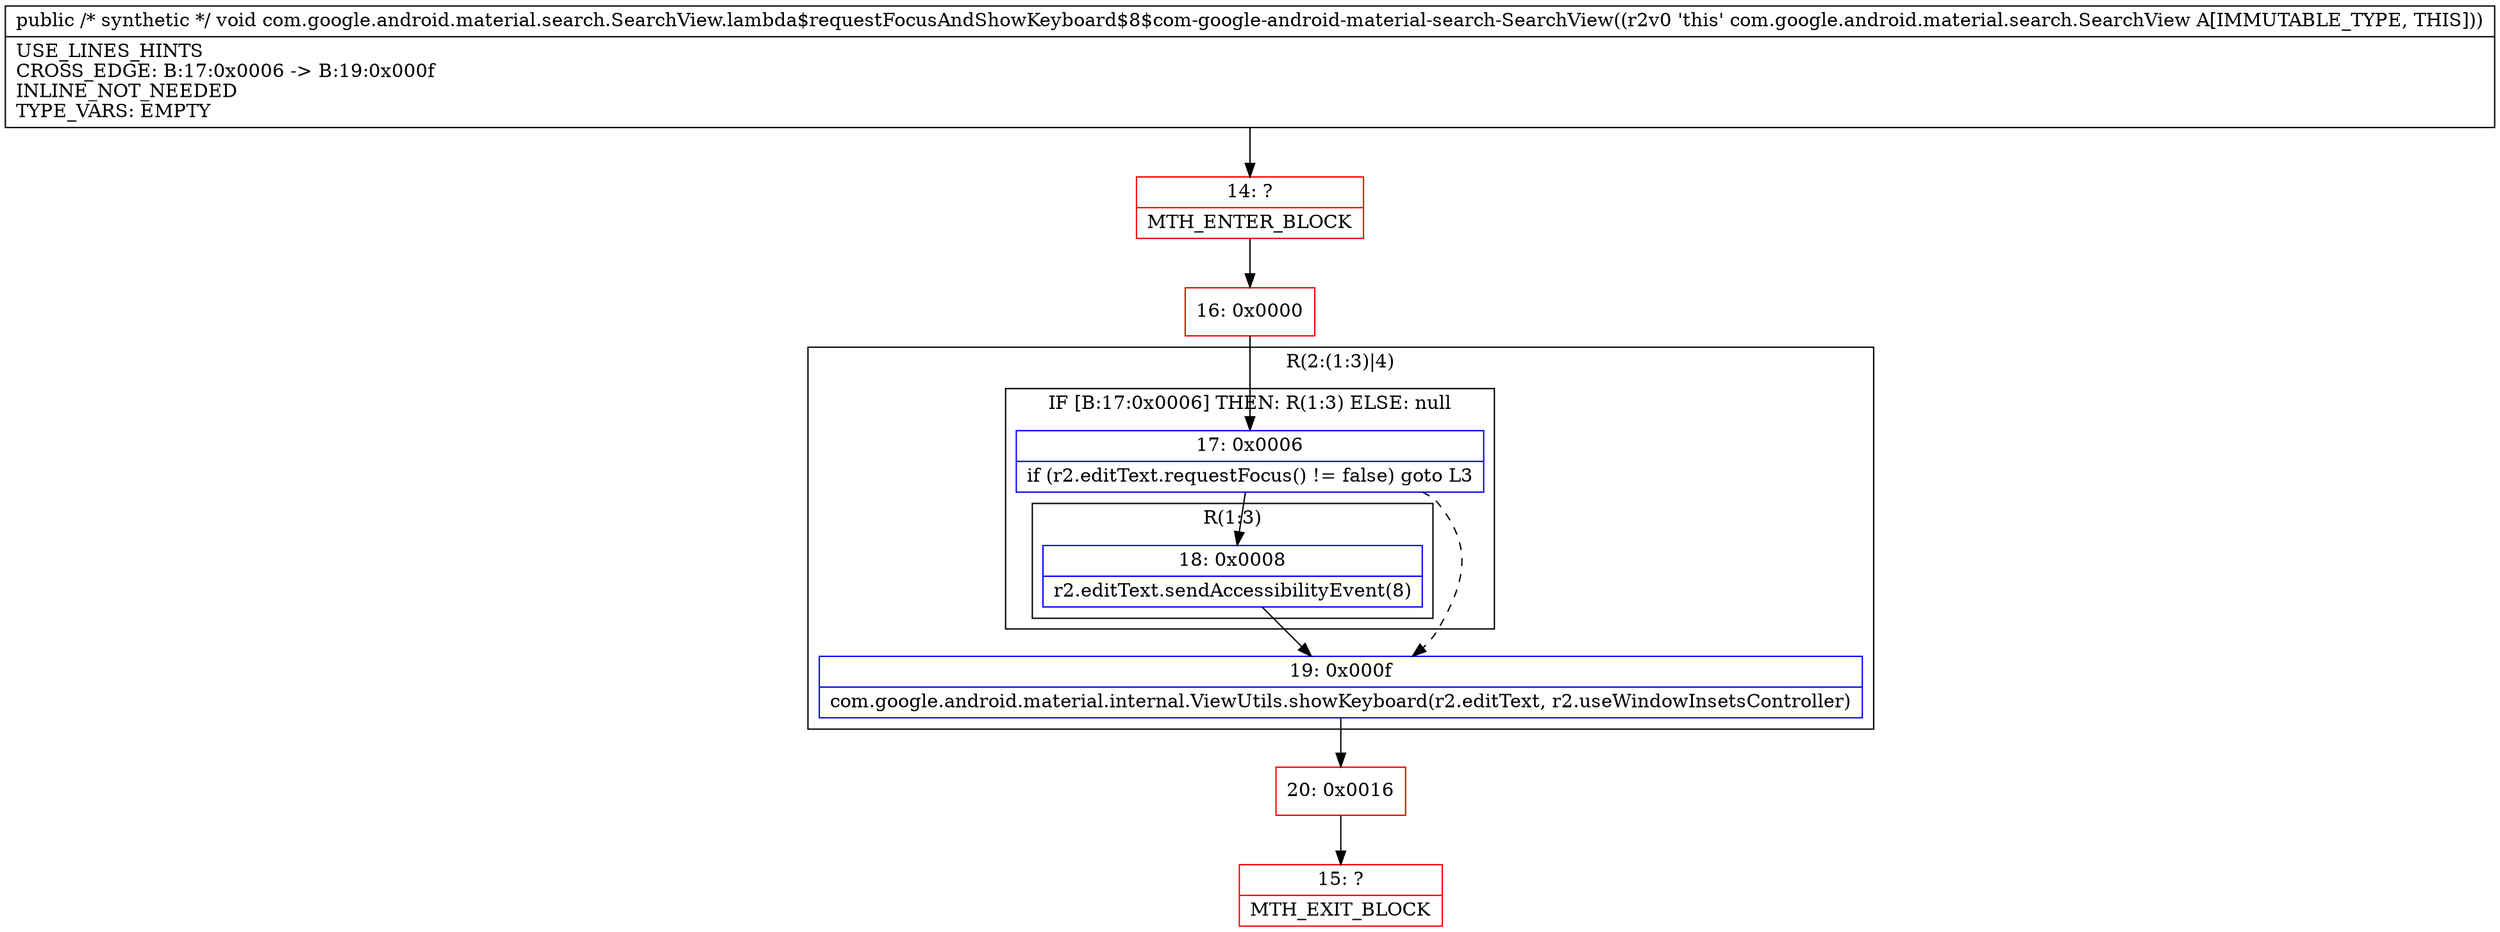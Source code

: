 digraph "CFG forcom.google.android.material.search.SearchView.lambda$requestFocusAndShowKeyboard$8$com\-google\-android\-material\-search\-SearchView()V" {
subgraph cluster_Region_1068056285 {
label = "R(2:(1:3)|4)";
node [shape=record,color=blue];
subgraph cluster_IfRegion_1217914924 {
label = "IF [B:17:0x0006] THEN: R(1:3) ELSE: null";
node [shape=record,color=blue];
Node_17 [shape=record,label="{17\:\ 0x0006|if (r2.editText.requestFocus() != false) goto L3\l}"];
subgraph cluster_Region_737093092 {
label = "R(1:3)";
node [shape=record,color=blue];
Node_18 [shape=record,label="{18\:\ 0x0008|r2.editText.sendAccessibilityEvent(8)\l}"];
}
}
Node_19 [shape=record,label="{19\:\ 0x000f|com.google.android.material.internal.ViewUtils.showKeyboard(r2.editText, r2.useWindowInsetsController)\l}"];
}
Node_14 [shape=record,color=red,label="{14\:\ ?|MTH_ENTER_BLOCK\l}"];
Node_16 [shape=record,color=red,label="{16\:\ 0x0000}"];
Node_20 [shape=record,color=red,label="{20\:\ 0x0016}"];
Node_15 [shape=record,color=red,label="{15\:\ ?|MTH_EXIT_BLOCK\l}"];
MethodNode[shape=record,label="{public \/* synthetic *\/ void com.google.android.material.search.SearchView.lambda$requestFocusAndShowKeyboard$8$com\-google\-android\-material\-search\-SearchView((r2v0 'this' com.google.android.material.search.SearchView A[IMMUTABLE_TYPE, THIS]))  | USE_LINES_HINTS\lCROSS_EDGE: B:17:0x0006 \-\> B:19:0x000f\lINLINE_NOT_NEEDED\lTYPE_VARS: EMPTY\l}"];
MethodNode -> Node_14;Node_17 -> Node_18;
Node_17 -> Node_19[style=dashed];
Node_18 -> Node_19;
Node_19 -> Node_20;
Node_14 -> Node_16;
Node_16 -> Node_17;
Node_20 -> Node_15;
}

